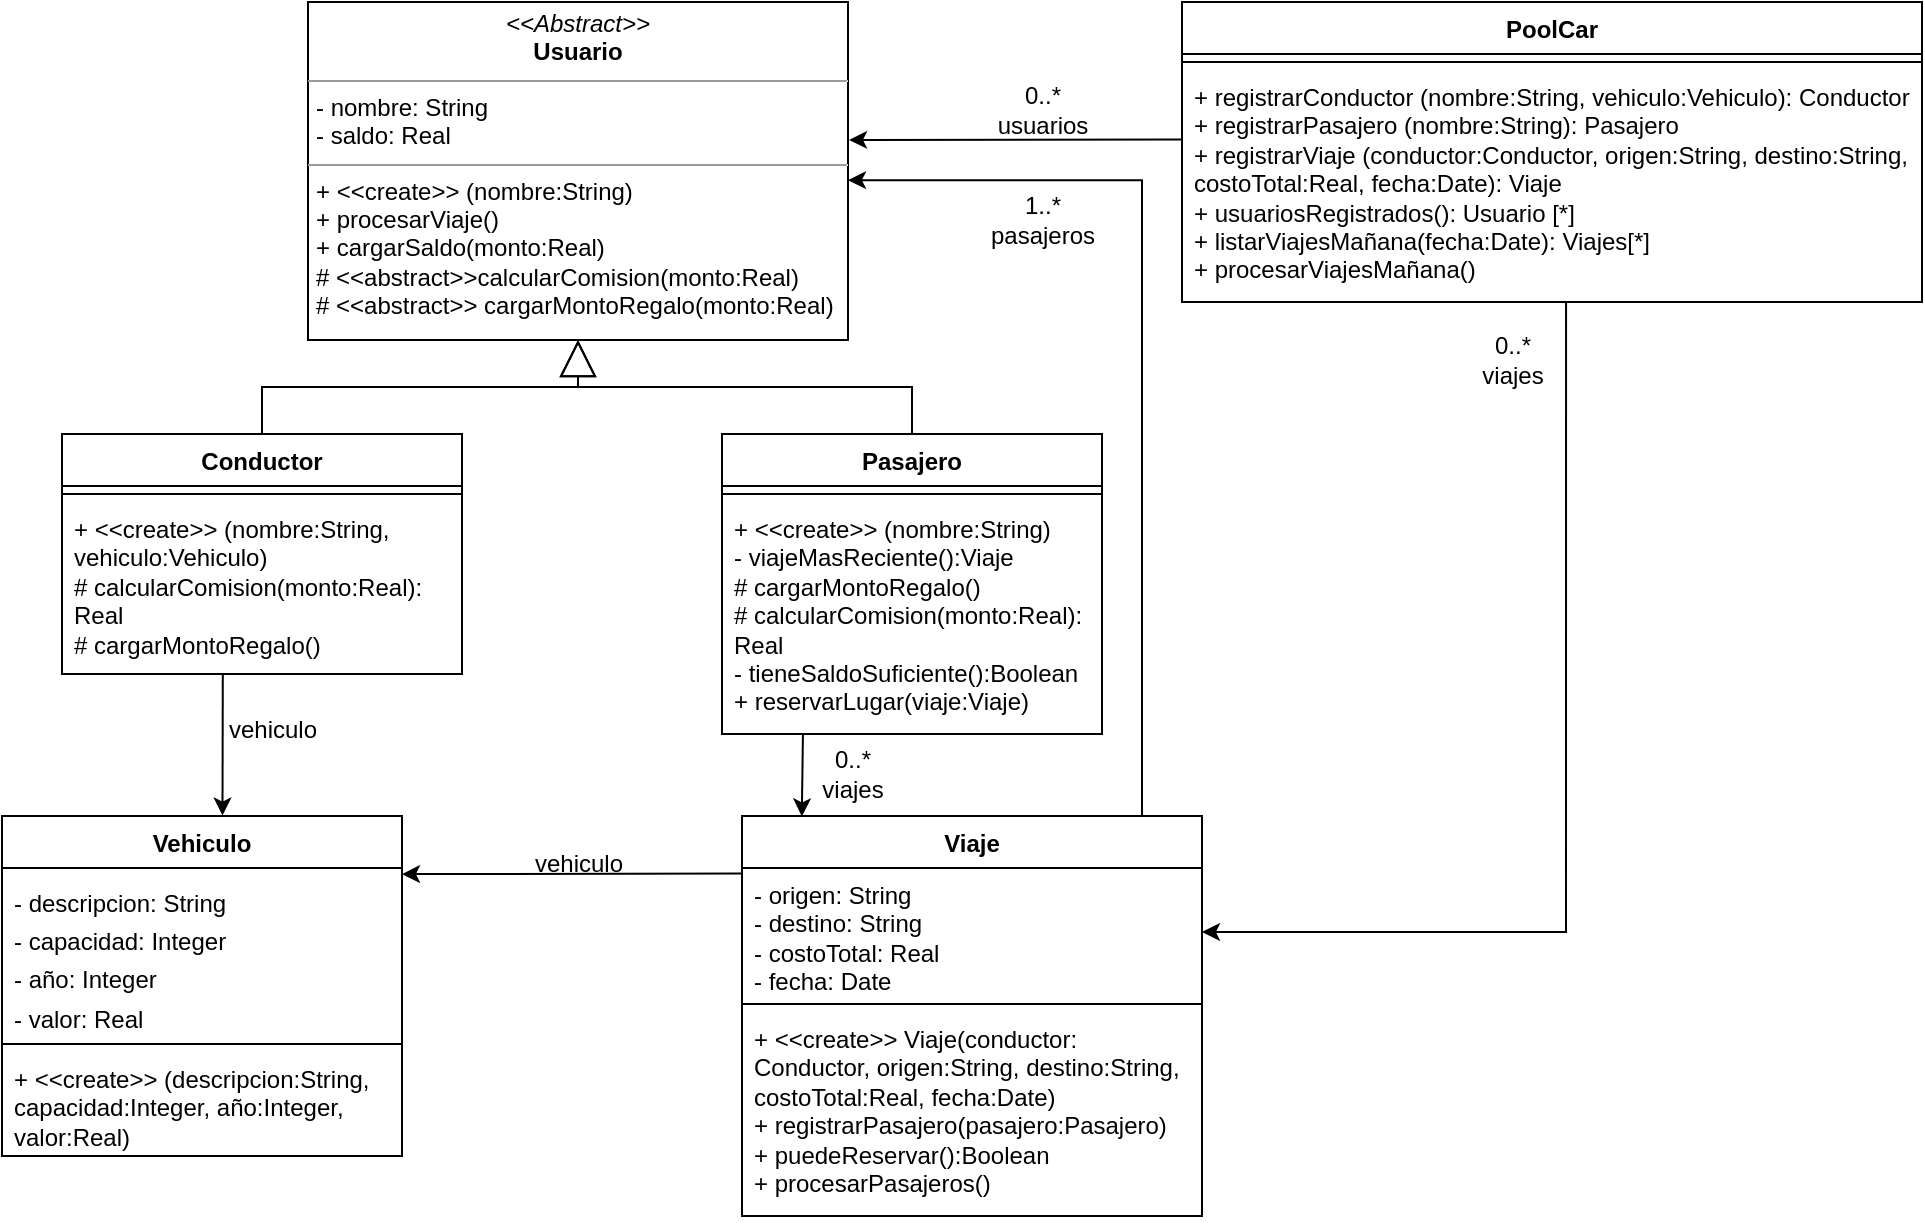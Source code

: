 <mxfile version="21.7.5" type="device">
  <diagram name="Ejercicio 21" id="fJ1094l9_pV4toqEcOyA">
    <mxGraphModel dx="714" dy="918" grid="1" gridSize="10" guides="1" tooltips="1" connect="1" arrows="1" fold="1" page="1" pageScale="1" pageWidth="827" pageHeight="1169" math="0" shadow="0">
      <root>
        <mxCell id="0" />
        <mxCell id="1" parent="0" />
        <mxCell id="-1Fb5h5Wd84T3EEWfz7V-1" value="&lt;p style=&quot;margin:0px;margin-top:4px;text-align:center;&quot;&gt;&lt;i&gt;&amp;lt;&amp;lt;Abstract&amp;gt;&amp;gt;&lt;/i&gt;&lt;br&gt;&lt;b&gt;Usuario&lt;/b&gt;&lt;/p&gt;&lt;hr size=&quot;1&quot;&gt;&lt;p style=&quot;margin:0px;margin-left:4px;&quot;&gt;- nombre: String&lt;br&gt;- saldo: Real&lt;/p&gt;&lt;hr size=&quot;1&quot;&gt;&lt;p style=&quot;margin:0px;margin-left:4px;&quot;&gt;+ &amp;lt;&amp;lt;create&amp;gt;&amp;gt; (nombre:String)&lt;/p&gt;&lt;p style=&quot;margin:0px;margin-left:4px;&quot;&gt;+ procesarViaje()&lt;/p&gt;&lt;p style=&quot;margin:0px;margin-left:4px;&quot;&gt;+ cargarSaldo(monto:Real)&lt;br&gt;&lt;/p&gt;&lt;p style=&quot;margin:0px;margin-left:4px;&quot;&gt;# &amp;lt;&amp;lt;abstract&amp;gt;&amp;gt;calcularComision(monto:Real)&lt;/p&gt;&lt;p style=&quot;margin:0px;margin-left:4px;&quot;&gt;# &amp;lt;&amp;lt;abstract&amp;gt;&amp;gt; cargarMontoRegalo(monto:Real)&lt;/p&gt;" style="verticalAlign=top;align=left;overflow=fill;fontSize=12;fontFamily=Helvetica;html=1;whiteSpace=wrap;" parent="1" vertex="1">
          <mxGeometry x="173" y="11" width="270" height="169" as="geometry" />
        </mxCell>
        <mxCell id="-1Fb5h5Wd84T3EEWfz7V-2" value="Conductor" style="swimlane;fontStyle=1;align=center;verticalAlign=top;childLayout=stackLayout;horizontal=1;startSize=26;horizontalStack=0;resizeParent=1;resizeParentMax=0;resizeLast=0;collapsible=1;marginBottom=0;whiteSpace=wrap;html=1;" parent="1" vertex="1">
          <mxGeometry x="50" y="227" width="200" height="120" as="geometry" />
        </mxCell>
        <mxCell id="-1Fb5h5Wd84T3EEWfz7V-4" value="" style="line;strokeWidth=1;fillColor=none;align=left;verticalAlign=middle;spacingTop=-1;spacingLeft=3;spacingRight=3;rotatable=0;labelPosition=right;points=[];portConstraint=eastwest;strokeColor=inherit;" parent="-1Fb5h5Wd84T3EEWfz7V-2" vertex="1">
          <mxGeometry y="26" width="200" height="8" as="geometry" />
        </mxCell>
        <mxCell id="-1Fb5h5Wd84T3EEWfz7V-5" value="+ &amp;lt;&amp;lt;create&amp;gt;&amp;gt; (nombre:String, vehiculo:Vehiculo)&lt;br&gt;# calcularComision(monto:Real): Real&lt;br&gt;# cargarMontoRegalo()" style="text;strokeColor=none;fillColor=none;align=left;verticalAlign=top;spacingLeft=4;spacingRight=4;overflow=hidden;rotatable=0;points=[[0,0.5],[1,0.5]];portConstraint=eastwest;whiteSpace=wrap;html=1;" parent="-1Fb5h5Wd84T3EEWfz7V-2" vertex="1">
          <mxGeometry y="34" width="200" height="86" as="geometry" />
        </mxCell>
        <mxCell id="-1Fb5h5Wd84T3EEWfz7V-6" value="Pasajero" style="swimlane;fontStyle=1;align=center;verticalAlign=top;childLayout=stackLayout;horizontal=1;startSize=26;horizontalStack=0;resizeParent=1;resizeParentMax=0;resizeLast=0;collapsible=1;marginBottom=0;whiteSpace=wrap;html=1;" parent="1" vertex="1">
          <mxGeometry x="380" y="227" width="190" height="150" as="geometry" />
        </mxCell>
        <mxCell id="-1Fb5h5Wd84T3EEWfz7V-8" value="" style="line;strokeWidth=1;fillColor=none;align=left;verticalAlign=middle;spacingTop=-1;spacingLeft=3;spacingRight=3;rotatable=0;labelPosition=right;points=[];portConstraint=eastwest;strokeColor=inherit;" parent="-1Fb5h5Wd84T3EEWfz7V-6" vertex="1">
          <mxGeometry y="26" width="190" height="8" as="geometry" />
        </mxCell>
        <mxCell id="-1Fb5h5Wd84T3EEWfz7V-9" value="+ &amp;lt;&amp;lt;create&amp;gt;&amp;gt; (nombre:String)&lt;br&gt;- viajeMasReciente():Viaje&lt;br&gt;# cargarMontoRegalo()&lt;br&gt;# calcularComision(monto:Real): Real&lt;br&gt;- tieneSaldoSuficiente():Boolean&lt;br&gt;+ reservarLugar(viaje:Viaje)" style="text;strokeColor=none;fillColor=none;align=left;verticalAlign=top;spacingLeft=4;spacingRight=4;overflow=hidden;rotatable=0;points=[[0,0.5],[1,0.5]];portConstraint=eastwest;whiteSpace=wrap;html=1;" parent="-1Fb5h5Wd84T3EEWfz7V-6" vertex="1">
          <mxGeometry y="34" width="190" height="116" as="geometry" />
        </mxCell>
        <mxCell id="Mk_A9W_ploVlwxeX-pg--1" style="edgeStyle=none;curved=1;rounded=0;orthogonalLoop=1;jettySize=auto;html=1;entryX=1;entryY=0.5;entryDx=0;entryDy=0;fontSize=12;startSize=8;endSize=8;" parent="-1Fb5h5Wd84T3EEWfz7V-6" source="-1Fb5h5Wd84T3EEWfz7V-9" target="-1Fb5h5Wd84T3EEWfz7V-9" edge="1">
          <mxGeometry relative="1" as="geometry" />
        </mxCell>
        <mxCell id="-1Fb5h5Wd84T3EEWfz7V-14" value="Viaje" style="swimlane;fontStyle=1;align=center;verticalAlign=top;childLayout=stackLayout;horizontal=1;startSize=26;horizontalStack=0;resizeParent=1;resizeParentMax=0;resizeLast=0;collapsible=1;marginBottom=0;whiteSpace=wrap;html=1;" parent="1" vertex="1">
          <mxGeometry x="390" y="418" width="230" height="200" as="geometry" />
        </mxCell>
        <mxCell id="-1Fb5h5Wd84T3EEWfz7V-15" value="- origen: String&lt;br&gt;- destino: String&lt;br&gt;- costoTotal: Real&lt;br&gt;- fecha: Date&lt;br&gt;" style="text;strokeColor=none;fillColor=none;align=left;verticalAlign=top;spacingLeft=4;spacingRight=4;overflow=hidden;rotatable=0;points=[[0,0.5],[1,0.5]];portConstraint=eastwest;whiteSpace=wrap;html=1;" parent="-1Fb5h5Wd84T3EEWfz7V-14" vertex="1">
          <mxGeometry y="26" width="230" height="64" as="geometry" />
        </mxCell>
        <mxCell id="-1Fb5h5Wd84T3EEWfz7V-16" value="" style="line;strokeWidth=1;fillColor=none;align=left;verticalAlign=middle;spacingTop=-1;spacingLeft=3;spacingRight=3;rotatable=0;labelPosition=right;points=[];portConstraint=eastwest;strokeColor=inherit;" parent="-1Fb5h5Wd84T3EEWfz7V-14" vertex="1">
          <mxGeometry y="90" width="230" height="8" as="geometry" />
        </mxCell>
        <mxCell id="-1Fb5h5Wd84T3EEWfz7V-17" value="+ &amp;lt;&amp;lt;create&amp;gt;&amp;gt; Viaje(conductor: Conductor, origen:String, destino:String, costoTotal:Real, fecha:Date)&lt;br&gt;+ registrarPasajero(pasajero:Pasajero)&lt;br&gt;+ puedeReservar():Boolean&lt;br&gt;+ procesarPasajeros()" style="text;strokeColor=none;fillColor=none;align=left;verticalAlign=top;spacingLeft=4;spacingRight=4;overflow=hidden;rotatable=0;points=[[0,0.5],[1,0.5]];portConstraint=eastwest;whiteSpace=wrap;html=1;" parent="-1Fb5h5Wd84T3EEWfz7V-14" vertex="1">
          <mxGeometry y="98" width="230" height="102" as="geometry" />
        </mxCell>
        <mxCell id="-1Fb5h5Wd84T3EEWfz7V-22" value="" style="endArrow=classic;html=1;rounded=0;exitX=0.001;exitY=0.042;exitDx=0;exitDy=0;entryX=1;entryY=0.048;entryDx=0;entryDy=0;exitPerimeter=0;entryPerimeter=0;" parent="1" source="-1Fb5h5Wd84T3EEWfz7V-15" edge="1">
          <mxGeometry width="50" height="50" relative="1" as="geometry">
            <mxPoint x="380" y="380" as="sourcePoint" />
            <mxPoint x="220" y="447.072" as="targetPoint" />
          </mxGeometry>
        </mxCell>
        <mxCell id="-1Fb5h5Wd84T3EEWfz7V-23" value="vehiculo" style="text;html=1;align=center;verticalAlign=middle;resizable=0;points=[];autosize=1;strokeColor=none;fillColor=none;" parent="1" vertex="1">
          <mxGeometry x="273" y="427" width="70" height="30" as="geometry" />
        </mxCell>
        <mxCell id="-1Fb5h5Wd84T3EEWfz7V-26" value="PoolCar" style="swimlane;fontStyle=1;align=center;verticalAlign=top;childLayout=stackLayout;horizontal=1;startSize=26;horizontalStack=0;resizeParent=1;resizeParentMax=0;resizeLast=0;collapsible=1;marginBottom=0;whiteSpace=wrap;html=1;" parent="1" vertex="1">
          <mxGeometry x="610" y="11" width="370" height="150" as="geometry" />
        </mxCell>
        <mxCell id="-1Fb5h5Wd84T3EEWfz7V-28" value="" style="line;strokeWidth=1;fillColor=none;align=left;verticalAlign=middle;spacingTop=-1;spacingLeft=3;spacingRight=3;rotatable=0;labelPosition=right;points=[];portConstraint=eastwest;strokeColor=inherit;" parent="-1Fb5h5Wd84T3EEWfz7V-26" vertex="1">
          <mxGeometry y="26" width="370" height="8" as="geometry" />
        </mxCell>
        <mxCell id="-1Fb5h5Wd84T3EEWfz7V-29" value="+ registrarConductor (nombre:String, vehiculo:Vehiculo): Conductor&lt;br&gt;+ registrarPasajero (nombre:String): Pasajero&lt;br&gt;+ registrarViaje (conductor:Conductor, origen:String, destino:String, costoTotal:Real, fecha:Date): Viaje&lt;br&gt;+ usuariosRegistrados(): Usuario [*]&lt;br&gt;+ listarViajesMañana(fecha:Date): Viajes[*]&lt;br&gt;+ procesarViajesMañana()" style="text;strokeColor=none;fillColor=none;align=left;verticalAlign=top;spacingLeft=4;spacingRight=4;overflow=hidden;rotatable=0;points=[[0,0.5],[1,0.5]];portConstraint=eastwest;whiteSpace=wrap;html=1;" parent="-1Fb5h5Wd84T3EEWfz7V-26" vertex="1">
          <mxGeometry y="34" width="370" height="116" as="geometry" />
        </mxCell>
        <mxCell id="-1Fb5h5Wd84T3EEWfz7V-30" value="" style="endArrow=classic;html=1;rounded=0;exitX=0;exitY=0.3;exitDx=0;exitDy=0;exitPerimeter=0;entryX=1.002;entryY=0.408;entryDx=0;entryDy=0;entryPerimeter=0;" parent="1" source="-1Fb5h5Wd84T3EEWfz7V-29" target="-1Fb5h5Wd84T3EEWfz7V-1" edge="1">
          <mxGeometry width="50" height="50" relative="1" as="geometry">
            <mxPoint x="610.32" y="66.662" as="sourcePoint" />
            <mxPoint x="450" y="80" as="targetPoint" />
          </mxGeometry>
        </mxCell>
        <mxCell id="lhc0zgkxF-0EkVLlAp2c-1" value="" style="endArrow=block;endSize=16;endFill=0;html=1;rounded=0;entryX=0.5;entryY=1;entryDx=0;entryDy=0;exitX=0.5;exitY=0;exitDx=0;exitDy=0;edgeStyle=orthogonalEdgeStyle;" parent="1" source="-1Fb5h5Wd84T3EEWfz7V-2" target="-1Fb5h5Wd84T3EEWfz7V-1" edge="1">
          <mxGeometry width="160" relative="1" as="geometry">
            <mxPoint x="380" y="290" as="sourcePoint" />
            <mxPoint x="540" y="290" as="targetPoint" />
          </mxGeometry>
        </mxCell>
        <mxCell id="lhc0zgkxF-0EkVLlAp2c-2" value="" style="endArrow=block;endSize=16;endFill=0;html=1;rounded=0;entryX=0.5;entryY=1;entryDx=0;entryDy=0;exitX=0.5;exitY=0;exitDx=0;exitDy=0;edgeStyle=orthogonalEdgeStyle;" parent="1" source="-1Fb5h5Wd84T3EEWfz7V-6" target="-1Fb5h5Wd84T3EEWfz7V-1" edge="1">
          <mxGeometry width="160" relative="1" as="geometry">
            <mxPoint x="380" y="290" as="sourcePoint" />
            <mxPoint x="540" y="290" as="targetPoint" />
          </mxGeometry>
        </mxCell>
        <mxCell id="vQJQpKatEaOadyFaAbRs-1" value="0..*&lt;br&gt;usuarios" style="text;html=1;align=center;verticalAlign=middle;resizable=0;points=[];autosize=1;strokeColor=none;fillColor=none;" parent="1" vertex="1">
          <mxGeometry x="505" y="45" width="70" height="40" as="geometry" />
        </mxCell>
        <mxCell id="vQJQpKatEaOadyFaAbRs-3" value="" style="endArrow=classic;html=1;rounded=0;exitX=0.402;exitY=0.995;exitDx=0;exitDy=0;exitPerimeter=0;entryX=0.439;entryY=-0.002;entryDx=0;entryDy=0;entryPerimeter=0;" parent="1" source="-1Fb5h5Wd84T3EEWfz7V-5" edge="1">
          <mxGeometry width="50" height="50" relative="1" as="geometry">
            <mxPoint x="169.6" y="350.05" as="sourcePoint" />
            <mxPoint x="130.24" y="417.76" as="targetPoint" />
          </mxGeometry>
        </mxCell>
        <mxCell id="vQJQpKatEaOadyFaAbRs-4" value="vehiculo" style="text;html=1;align=center;verticalAlign=middle;resizable=0;points=[];autosize=1;strokeColor=none;fillColor=none;" parent="1" vertex="1">
          <mxGeometry x="120" y="360" width="70" height="30" as="geometry" />
        </mxCell>
        <mxCell id="vQJQpKatEaOadyFaAbRs-5" value="" style="endArrow=classic;html=1;rounded=0;exitX=0.519;exitY=1.002;exitDx=0;exitDy=0;exitPerimeter=0;entryX=1;entryY=0.5;entryDx=0;entryDy=0;edgeStyle=orthogonalEdgeStyle;" parent="1" source="-1Fb5h5Wd84T3EEWfz7V-29" target="-1Fb5h5Wd84T3EEWfz7V-15" edge="1">
          <mxGeometry width="50" height="50" relative="1" as="geometry">
            <mxPoint x="740" y="340" as="sourcePoint" />
            <mxPoint x="790" y="290" as="targetPoint" />
          </mxGeometry>
        </mxCell>
        <mxCell id="vQJQpKatEaOadyFaAbRs-6" value="0..*&lt;br&gt;viajes" style="text;html=1;align=center;verticalAlign=middle;resizable=0;points=[];autosize=1;strokeColor=none;fillColor=none;" parent="1" vertex="1">
          <mxGeometry x="750" y="170" width="50" height="40" as="geometry" />
        </mxCell>
        <mxCell id="pJGsi2zjK179qFkTtm2o-1" value="" style="endArrow=classic;html=1;rounded=0;entryX=0.13;entryY=0.001;entryDx=0;entryDy=0;entryPerimeter=0;exitX=0.213;exitY=1.002;exitDx=0;exitDy=0;exitPerimeter=0;" parent="1" source="-1Fb5h5Wd84T3EEWfz7V-9" target="-1Fb5h5Wd84T3EEWfz7V-14" edge="1">
          <mxGeometry width="50" height="50" relative="1" as="geometry">
            <mxPoint x="270" y="310" as="sourcePoint" />
            <mxPoint x="320" y="260" as="targetPoint" />
          </mxGeometry>
        </mxCell>
        <mxCell id="pJGsi2zjK179qFkTtm2o-2" value="0..*&lt;br&gt;viajes" style="text;html=1;align=center;verticalAlign=middle;resizable=0;points=[];autosize=1;strokeColor=none;fillColor=none;" parent="1" vertex="1">
          <mxGeometry x="420" y="377" width="50" height="40" as="geometry" />
        </mxCell>
        <mxCell id="0_Up20GVfm_6qlC_5zqZ-1" style="edgeStyle=orthogonalEdgeStyle;rounded=0;orthogonalLoop=1;jettySize=auto;html=1;entryX=1;entryY=0.527;entryDx=0;entryDy=0;entryPerimeter=0;" parent="1" source="-1Fb5h5Wd84T3EEWfz7V-14" target="-1Fb5h5Wd84T3EEWfz7V-1" edge="1">
          <mxGeometry relative="1" as="geometry">
            <Array as="points">
              <mxPoint x="590" y="100" />
            </Array>
          </mxGeometry>
        </mxCell>
        <mxCell id="0_Up20GVfm_6qlC_5zqZ-3" value="1..*&lt;br&gt;pasajeros" style="text;html=1;align=center;verticalAlign=middle;resizable=0;points=[];autosize=1;strokeColor=none;fillColor=none;" parent="1" vertex="1">
          <mxGeometry x="500" y="100" width="80" height="40" as="geometry" />
        </mxCell>
        <mxCell id="xJYosJz6HqWL34NEjG4F-2" value="Vehiculo" style="swimlane;fontStyle=1;align=center;verticalAlign=top;childLayout=stackLayout;horizontal=1;startSize=26;horizontalStack=0;resizeParent=1;resizeParentMax=0;resizeLast=0;collapsible=1;marginBottom=0;whiteSpace=wrap;html=1;fontSize=12;" parent="1" vertex="1">
          <mxGeometry x="20" y="418" width="200" height="170" as="geometry" />
        </mxCell>
        <mxCell id="xJYosJz6HqWL34NEjG4F-3" value="&lt;font style=&quot;font-size: 12px;&quot;&gt;- descripcion: String&lt;br style=&quot;&quot;&gt;&lt;/font&gt;&lt;span style=&quot;font-size: 12px;&quot;&gt;- capacidad: Integer&lt;/span&gt;&lt;br style=&quot;font-size: 12px;&quot;&gt;&lt;span style=&quot;font-size: 12px;&quot;&gt;- año: Integer&lt;/span&gt;&lt;br style=&quot;font-size: 12px;&quot;&gt;&lt;span style=&quot;font-size: 12px;&quot;&gt;- valor: Real&lt;/span&gt;" style="text;strokeColor=none;fillColor=none;align=left;verticalAlign=top;spacingLeft=4;spacingRight=4;overflow=hidden;rotatable=0;points=[[0,0.5],[1,0.5]];portConstraint=eastwest;whiteSpace=wrap;html=1;fontSize=16;" parent="xJYosJz6HqWL34NEjG4F-2" vertex="1">
          <mxGeometry y="26" width="200" height="84" as="geometry" />
        </mxCell>
        <mxCell id="xJYosJz6HqWL34NEjG4F-4" value="" style="line;strokeWidth=1;fillColor=none;align=left;verticalAlign=middle;spacingTop=-1;spacingLeft=3;spacingRight=3;rotatable=0;labelPosition=right;points=[];portConstraint=eastwest;strokeColor=inherit;fontSize=16;" parent="xJYosJz6HqWL34NEjG4F-2" vertex="1">
          <mxGeometry y="110" width="200" height="8" as="geometry" />
        </mxCell>
        <mxCell id="xJYosJz6HqWL34NEjG4F-5" value="+ &amp;lt;&amp;lt;create&amp;gt;&amp;gt; (descripcion:String, capacidad:Integer, año:Integer, valor:Real)" style="text;strokeColor=none;fillColor=none;align=left;verticalAlign=top;spacingLeft=4;spacingRight=4;overflow=hidden;rotatable=0;points=[[0,0.5],[1,0.5]];portConstraint=eastwest;whiteSpace=wrap;html=1;fontSize=12;" parent="xJYosJz6HqWL34NEjG4F-2" vertex="1">
          <mxGeometry y="118" width="200" height="52" as="geometry" />
        </mxCell>
      </root>
    </mxGraphModel>
  </diagram>
</mxfile>
